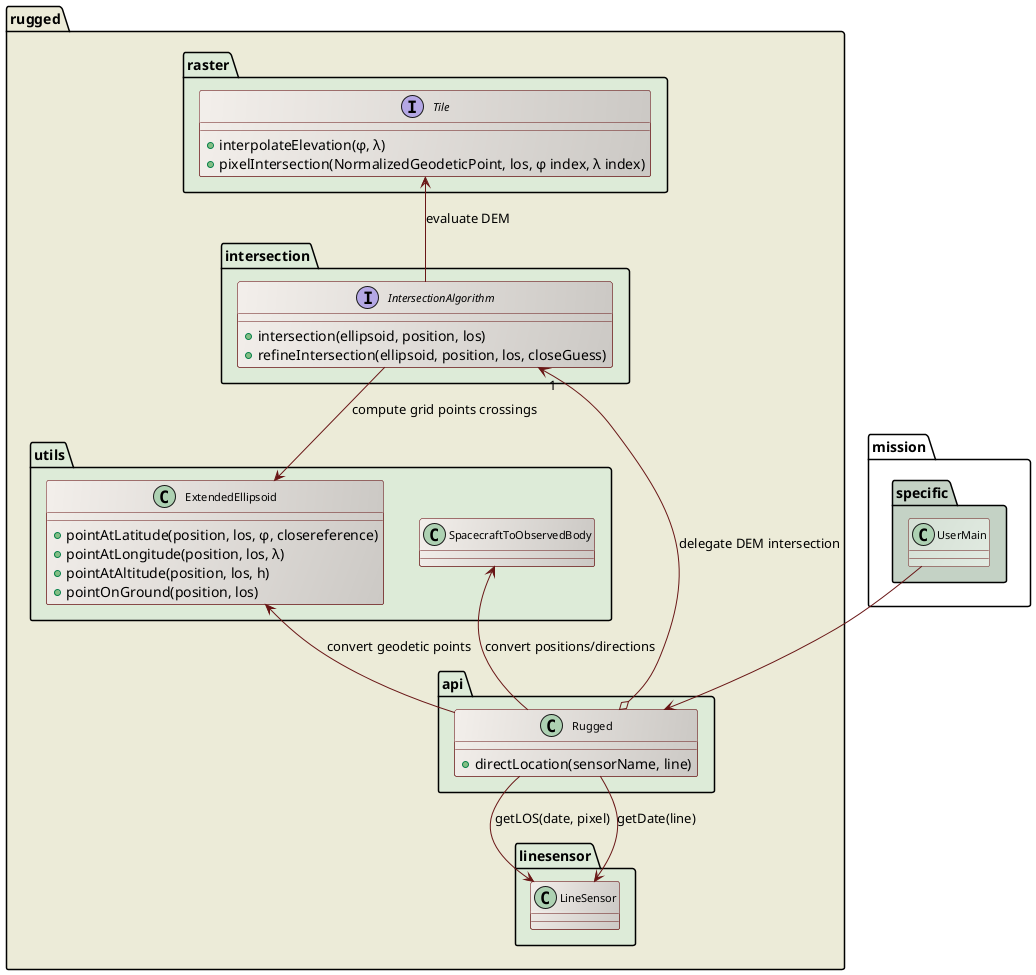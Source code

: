 ' Copyright 2013-2017 CS Systèmes d'Information
' Licensed to CS Systèmes d'Information (CS) under one or more
' contributor license agreements.  See the NOTICE file distributed with
' this work for additional information regarding copyright ownership.
' CS licenses this file to You under the Apache License, Version 2.0
' (the "License"); you may not use this file except in compliance with
' the License.  You may obtain a copy of the License at
'
'   http://www.apache.org/licenses/LICENSE-2.0
'
' Unless required by applicable law or agreed to in writing, software
' distributed under the License is distributed on an "AS IS" BASIS,
' WITHOUT WARRANTIES OR CONDITIONS OF ANY KIND, either express or implied.
' See the License for the specific language governing permissions and
' limitations under the License.

@startuml

  skinparam svek                  true
  skinparam ClassBackgroundColor  #F3EFEB/CCC9C5
  skinparam ClassArrowColor       #691616
  skinparam ClassBorderColor      #691616
  skinparam NoteBackgroundColor   #F3EFEB
  skinparam NoteBorderColor       #691616
  skinparam NoteFontColor         #691616
  skinparam ClassFontSize         11

  package rugged #ECEBD8 {

    package raster #DDEBD8 {
      interface Tile {
        +interpolateElevation(φ, λ)
        +pixelIntersection(NormalizedGeodeticPoint, los, φ index, λ index)
      }
    }

    package intersection #DDEBD8 {
      interface IntersectionAlgorithm {
        +intersection(ellipsoid, position, los)
        +refineIntersection(ellipsoid, position, los, closeGuess)
      }
      Tile <-- IntersectionAlgorithm : evaluate DEM
    }

    package utils #DDEBD8 {

      class ExtendedEllipsoid {
        +pointAtLatitude(position, los, φ, closereference)
        +pointAtLongitude(position, los, λ)
        +pointAtAltitude(position, los, h)
        +pointOnGround(position, los)
      }
      class SpacecraftToObservedBody
      IntersectionAlgorithm --> ExtendedEllipsoid : compute grid points crossings
    }

    package api #DDEBD8 {
      class Rugged {
        +directLocation(sensorName, line)
      }
      IntersectionAlgorithm "1" <--o Rugged : delegate DEM intersection
      ExtendedEllipsoid <-- Rugged : convert geodetic points
      SpacecraftToObservedBody <-- Rugged : convert positions/directions
    }

    package linesensor #DDEBD8 {
      class LineSensor
      Rugged --> LineSensor : getLOS(date, pixel)
      Rugged --> LineSensor : getDate(line)
    }

  }

  package mission.specific #C4D2C5 {
    class UserMain #D5E0D5/E2EBE2
    UserMain -->  Rugged 
  }

@enduml
